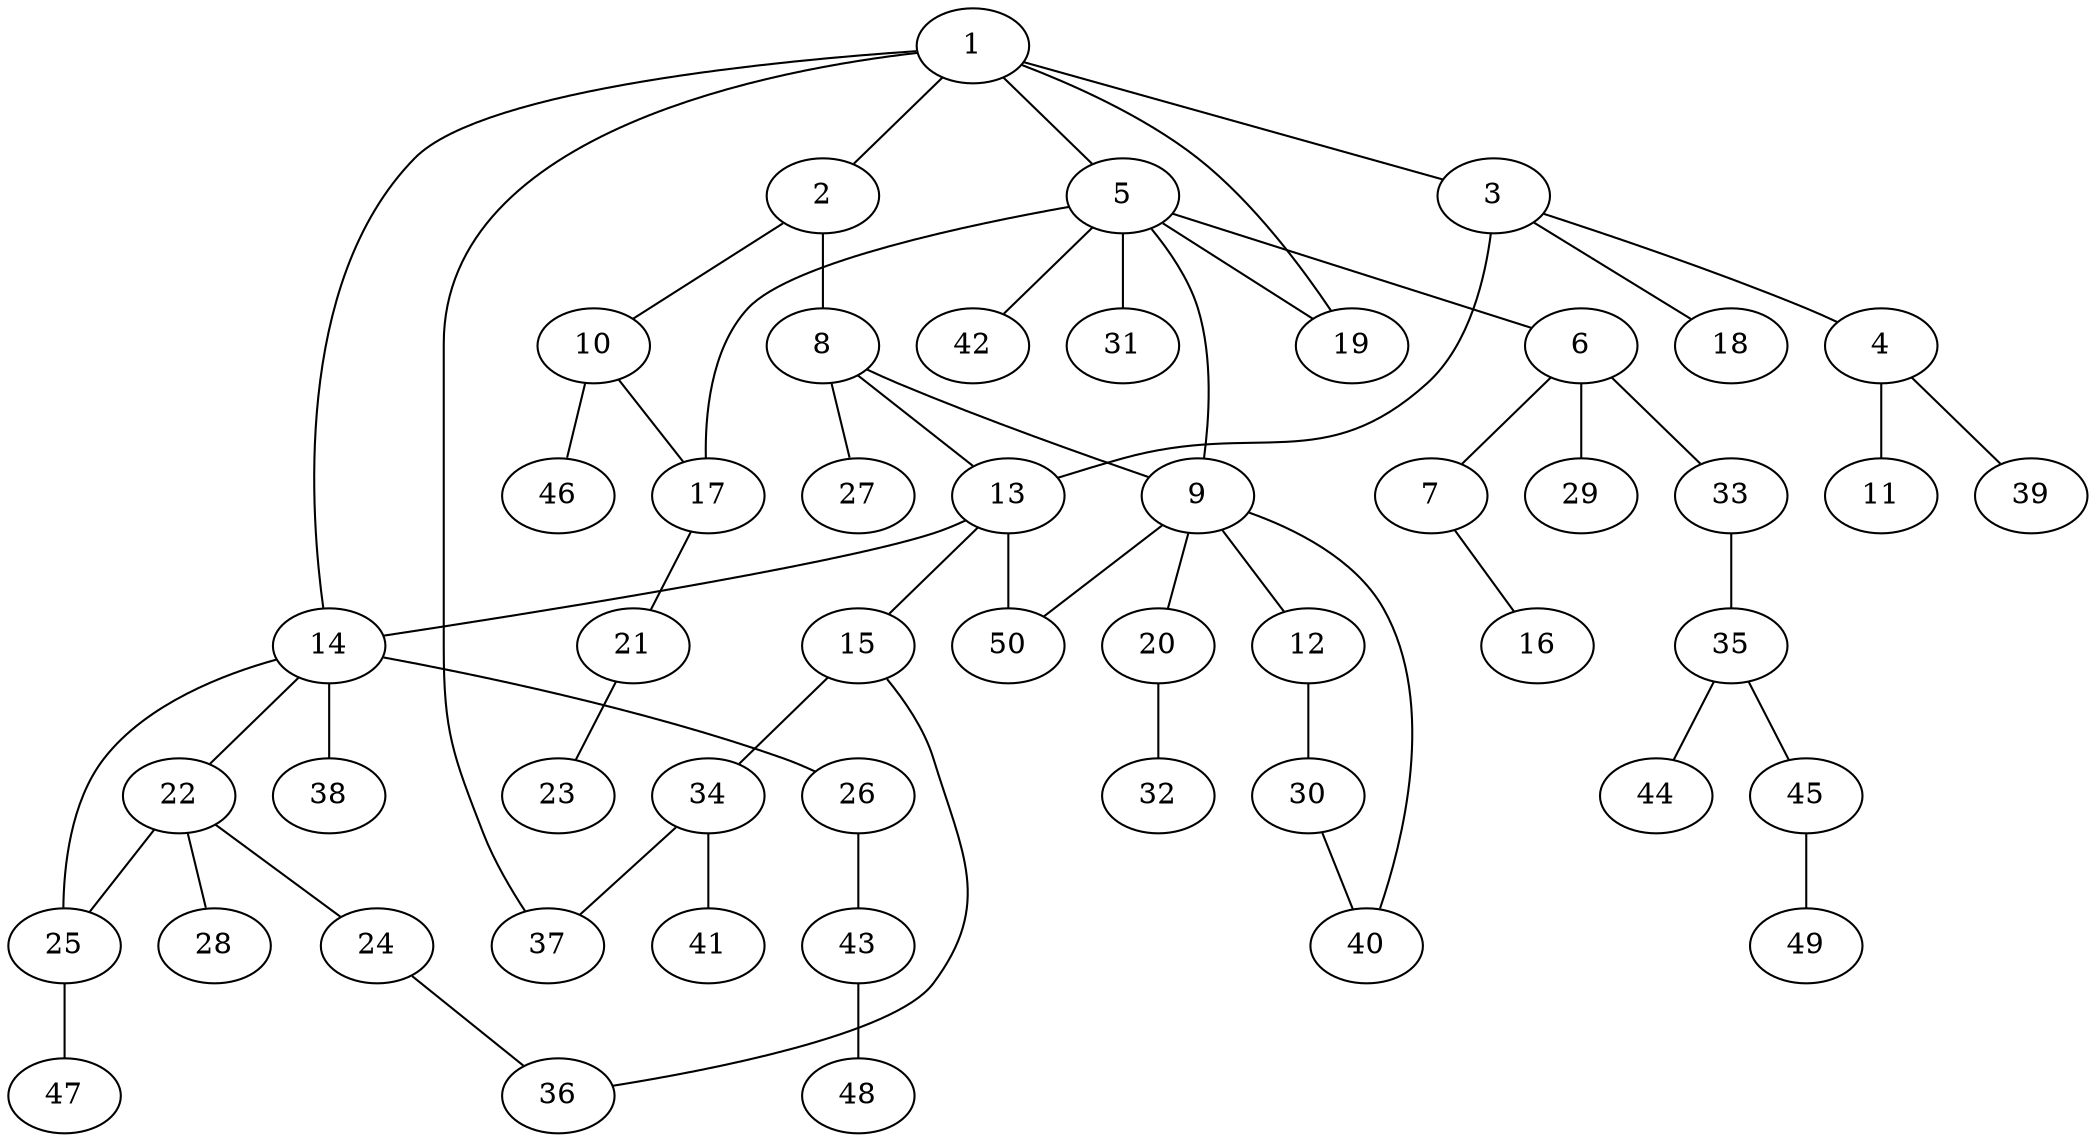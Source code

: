 graph graphname {1--2
1--3
1--5
1--14
1--19
1--37
2--8
2--10
3--4
3--13
3--18
4--11
4--39
5--6
5--9
5--17
5--19
5--31
5--42
6--7
6--29
6--33
7--16
8--9
8--13
8--27
9--12
9--20
9--40
9--50
10--17
10--46
12--30
13--14
13--15
13--50
14--22
14--25
14--26
14--38
15--34
15--36
17--21
20--32
21--23
22--24
22--25
22--28
24--36
25--47
26--43
30--40
33--35
34--37
34--41
35--44
35--45
43--48
45--49
}